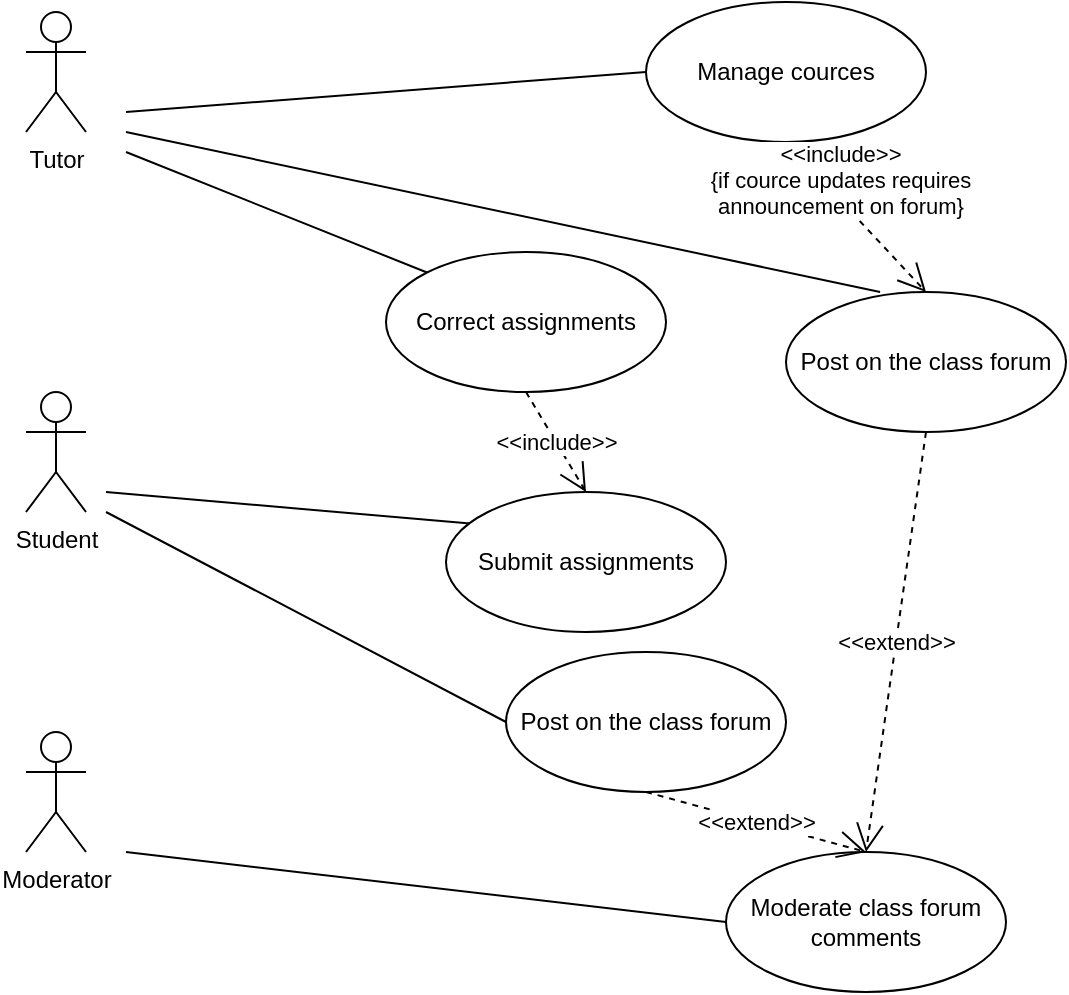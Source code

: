 <mxfile version="24.8.3">
  <diagram name="Page-1" id="e56a1550-8fbb-45ad-956c-1786394a9013">
    <mxGraphModel dx="1120" dy="468" grid="1" gridSize="10" guides="1" tooltips="1" connect="1" arrows="1" fold="1" page="1" pageScale="1" pageWidth="1100" pageHeight="850" background="none" math="0" shadow="0">
      <root>
        <mxCell id="0" />
        <mxCell id="1" parent="0" />
        <mxCell id="0wvfiA-yXDDdbIESt3Ay-1" value="Moderator" style="shape=umlActor;verticalLabelPosition=bottom;verticalAlign=top;html=1;" vertex="1" parent="1">
          <mxGeometry x="100" y="380" width="30" height="60" as="geometry" />
        </mxCell>
        <mxCell id="0wvfiA-yXDDdbIESt3Ay-2" value="Student" style="shape=umlActor;verticalLabelPosition=bottom;verticalAlign=top;html=1;" vertex="1" parent="1">
          <mxGeometry x="100" y="210" width="30" height="60" as="geometry" />
        </mxCell>
        <mxCell id="0wvfiA-yXDDdbIESt3Ay-3" value="Tutor" style="shape=umlActor;verticalLabelPosition=bottom;verticalAlign=top;html=1;" vertex="1" parent="1">
          <mxGeometry x="100" y="20" width="30" height="60" as="geometry" />
        </mxCell>
        <mxCell id="0wvfiA-yXDDdbIESt3Ay-5" value="Moderate class forum comments" style="ellipse;whiteSpace=wrap;html=1;" vertex="1" parent="1">
          <mxGeometry x="450" y="440" width="140" height="70" as="geometry" />
        </mxCell>
        <mxCell id="0wvfiA-yXDDdbIESt3Ay-6" value="Post on the class forum" style="ellipse;whiteSpace=wrap;html=1;" vertex="1" parent="1">
          <mxGeometry x="340" y="340" width="140" height="70" as="geometry" />
        </mxCell>
        <mxCell id="0wvfiA-yXDDdbIESt3Ay-8" value="Post on the class forum" style="ellipse;whiteSpace=wrap;html=1;" vertex="1" parent="1">
          <mxGeometry x="480" y="160" width="140" height="70" as="geometry" />
        </mxCell>
        <mxCell id="0wvfiA-yXDDdbIESt3Ay-9" value="Correct assignments" style="ellipse;whiteSpace=wrap;html=1;" vertex="1" parent="1">
          <mxGeometry x="280" y="140" width="140" height="70" as="geometry" />
        </mxCell>
        <mxCell id="0wvfiA-yXDDdbIESt3Ay-10" value="Manage cources" style="ellipse;whiteSpace=wrap;html=1;" vertex="1" parent="1">
          <mxGeometry x="410" y="15" width="140" height="70" as="geometry" />
        </mxCell>
        <mxCell id="0wvfiA-yXDDdbIESt3Ay-11" value="&amp;lt;&amp;lt;include&amp;gt;&amp;gt;" style="endArrow=open;endSize=12;dashed=1;html=1;rounded=0;exitX=0.5;exitY=1;exitDx=0;exitDy=0;entryX=0.5;entryY=0;entryDx=0;entryDy=0;" edge="1" parent="1" source="0wvfiA-yXDDdbIESt3Ay-9" target="0wvfiA-yXDDdbIESt3Ay-7">
          <mxGeometry width="160" relative="1" as="geometry">
            <mxPoint x="870" y="239.5" as="sourcePoint" />
            <mxPoint x="1030" y="239.5" as="targetPoint" />
          </mxGeometry>
        </mxCell>
        <mxCell id="0wvfiA-yXDDdbIESt3Ay-13" value="" style="endArrow=none;html=1;rounded=0;entryX=0;entryY=0.5;entryDx=0;entryDy=0;" edge="1" parent="1" target="0wvfiA-yXDDdbIESt3Ay-10">
          <mxGeometry width="50" height="50" relative="1" as="geometry">
            <mxPoint x="150" y="70" as="sourcePoint" />
            <mxPoint x="460" y="50" as="targetPoint" />
          </mxGeometry>
        </mxCell>
        <mxCell id="0wvfiA-yXDDdbIESt3Ay-14" value="" style="endArrow=none;html=1;rounded=0;entryX=0.107;entryY=0.229;entryDx=0;entryDy=0;entryPerimeter=0;" edge="1" parent="1" target="0wvfiA-yXDDdbIESt3Ay-7">
          <mxGeometry width="50" height="50" relative="1" as="geometry">
            <mxPoint x="140" y="260" as="sourcePoint" />
            <mxPoint x="330" y="280" as="targetPoint" />
          </mxGeometry>
        </mxCell>
        <mxCell id="0wvfiA-yXDDdbIESt3Ay-15" value="" style="endArrow=none;html=1;rounded=0;entryX=0;entryY=0;entryDx=0;entryDy=0;" edge="1" parent="1" target="0wvfiA-yXDDdbIESt3Ay-9">
          <mxGeometry width="50" height="50" relative="1" as="geometry">
            <mxPoint x="150" y="90" as="sourcePoint" />
            <mxPoint x="320" y="150" as="targetPoint" />
          </mxGeometry>
        </mxCell>
        <mxCell id="0wvfiA-yXDDdbIESt3Ay-16" value="" style="endArrow=none;html=1;rounded=0;entryX=0.336;entryY=0;entryDx=0;entryDy=0;entryPerimeter=0;" edge="1" parent="1" target="0wvfiA-yXDDdbIESt3Ay-8">
          <mxGeometry width="50" height="50" relative="1" as="geometry">
            <mxPoint x="150" y="80" as="sourcePoint" />
            <mxPoint x="600" y="180" as="targetPoint" />
          </mxGeometry>
        </mxCell>
        <mxCell id="0wvfiA-yXDDdbIESt3Ay-17" value="" style="endArrow=none;html=1;rounded=0;entryX=0;entryY=0.5;entryDx=0;entryDy=0;" edge="1" parent="1" target="0wvfiA-yXDDdbIESt3Ay-6">
          <mxGeometry width="50" height="50" relative="1" as="geometry">
            <mxPoint x="140" y="270" as="sourcePoint" />
            <mxPoint x="440" y="380" as="targetPoint" />
          </mxGeometry>
        </mxCell>
        <mxCell id="0wvfiA-yXDDdbIESt3Ay-18" value="" style="endArrow=none;html=1;rounded=0;entryX=0;entryY=0.5;entryDx=0;entryDy=0;" edge="1" parent="1" target="0wvfiA-yXDDdbIESt3Ay-5">
          <mxGeometry width="50" height="50" relative="1" as="geometry">
            <mxPoint x="150" y="440" as="sourcePoint" />
            <mxPoint x="570" y="430" as="targetPoint" />
          </mxGeometry>
        </mxCell>
        <mxCell id="0wvfiA-yXDDdbIESt3Ay-19" value="&amp;lt;&amp;lt;extend&amp;gt;&amp;gt;" style="endArrow=open;endSize=12;dashed=1;html=1;rounded=0;entryX=0.5;entryY=0;entryDx=0;entryDy=0;exitX=0.5;exitY=1;exitDx=0;exitDy=0;" edge="1" parent="1" source="0wvfiA-yXDDdbIESt3Ay-6" target="0wvfiA-yXDDdbIESt3Ay-5">
          <mxGeometry width="160" relative="1" as="geometry">
            <mxPoint x="430" y="460" as="sourcePoint" />
            <mxPoint x="565" y="330" as="targetPoint" />
          </mxGeometry>
        </mxCell>
        <mxCell id="0wvfiA-yXDDdbIESt3Ay-20" value="&amp;lt;&amp;lt;extend&amp;gt;&amp;gt;" style="endArrow=open;endSize=12;dashed=1;html=1;rounded=0;entryX=0.5;entryY=0;entryDx=0;entryDy=0;exitX=0.5;exitY=1;exitDx=0;exitDy=0;" edge="1" parent="1" source="0wvfiA-yXDDdbIESt3Ay-8" target="0wvfiA-yXDDdbIESt3Ay-5">
          <mxGeometry width="160" relative="1" as="geometry">
            <mxPoint x="770" y="360" as="sourcePoint" />
            <mxPoint x="680" y="410" as="targetPoint" />
          </mxGeometry>
        </mxCell>
        <mxCell id="0wvfiA-yXDDdbIESt3Ay-7" value="Submit assignments" style="ellipse;whiteSpace=wrap;html=1;" vertex="1" parent="1">
          <mxGeometry x="310" y="260" width="140" height="70" as="geometry" />
        </mxCell>
        <mxCell id="0wvfiA-yXDDdbIESt3Ay-22" value="&amp;lt;&amp;lt;include&amp;gt;&amp;gt;&lt;div&gt;{if cource updates requires&lt;/div&gt;&lt;div&gt;announcement on forum}&lt;/div&gt;" style="endArrow=open;endSize=12;dashed=1;html=1;rounded=0;exitX=0.5;exitY=1;exitDx=0;exitDy=0;entryX=0.5;entryY=0;entryDx=0;entryDy=0;" edge="1" parent="1" source="0wvfiA-yXDDdbIESt3Ay-10" target="0wvfiA-yXDDdbIESt3Ay-8">
          <mxGeometry x="-0.381" y="7" width="160" relative="1" as="geometry">
            <mxPoint x="390" y="220" as="sourcePoint" />
            <mxPoint x="410" y="280" as="targetPoint" />
            <mxPoint as="offset" />
          </mxGeometry>
        </mxCell>
      </root>
    </mxGraphModel>
  </diagram>
</mxfile>
